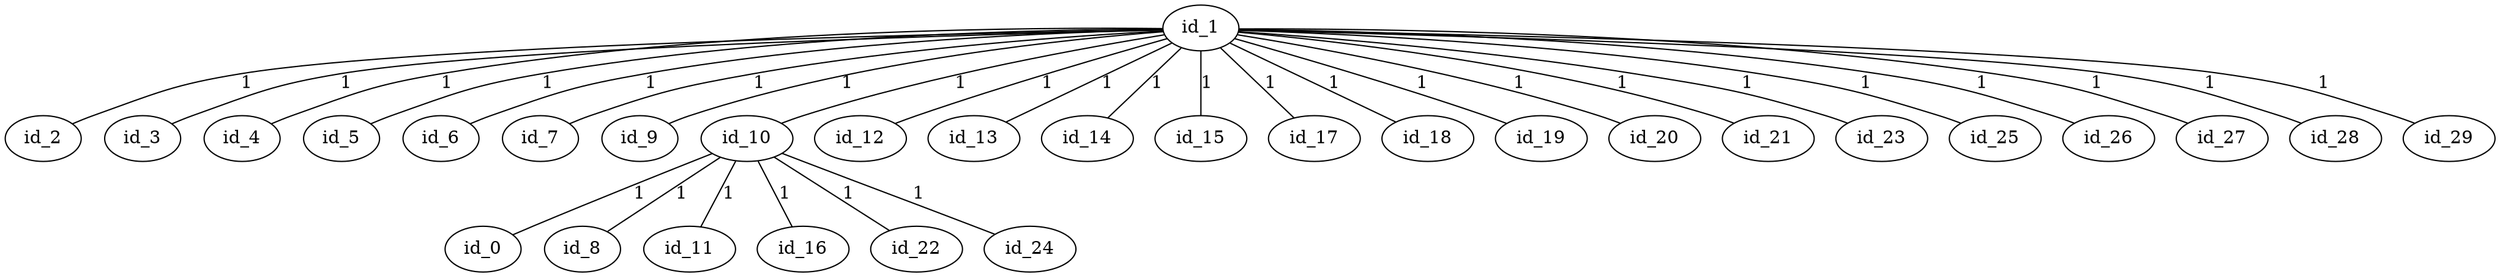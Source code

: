 graph GR{
id_0;
id_1;
id_2;
id_3;
id_4;
id_5;
id_6;
id_7;
id_8;
id_9;
id_10;
id_11;
id_12;
id_13;
id_14;
id_15;
id_16;
id_17;
id_18;
id_19;
id_20;
id_21;
id_22;
id_23;
id_24;
id_25;
id_26;
id_27;
id_28;
id_29;
id_1--id_10[label=1];
id_1--id_13[label=1];
id_1--id_5[label=1];
id_1--id_4[label=1];
id_1--id_25[label=1];
id_1--id_2[label=1];
id_1--id_14[label=1];
id_1--id_19[label=1];
id_1--id_20[label=1];
id_1--id_7[label=1];
id_1--id_27[label=1];
id_1--id_18[label=1];
id_1--id_23[label=1];
id_1--id_29[label=1];
id_1--id_3[label=1];
id_1--id_6[label=1];
id_1--id_9[label=1];
id_1--id_12[label=1];
id_1--id_15[label=1];
id_1--id_17[label=1];
id_1--id_21[label=1];
id_1--id_26[label=1];
id_1--id_28[label=1];
id_10--id_0[label=1];
id_10--id_8[label=1];
id_10--id_22[label=1];
id_10--id_24[label=1];
id_10--id_11[label=1];
id_10--id_16[label=1];
}